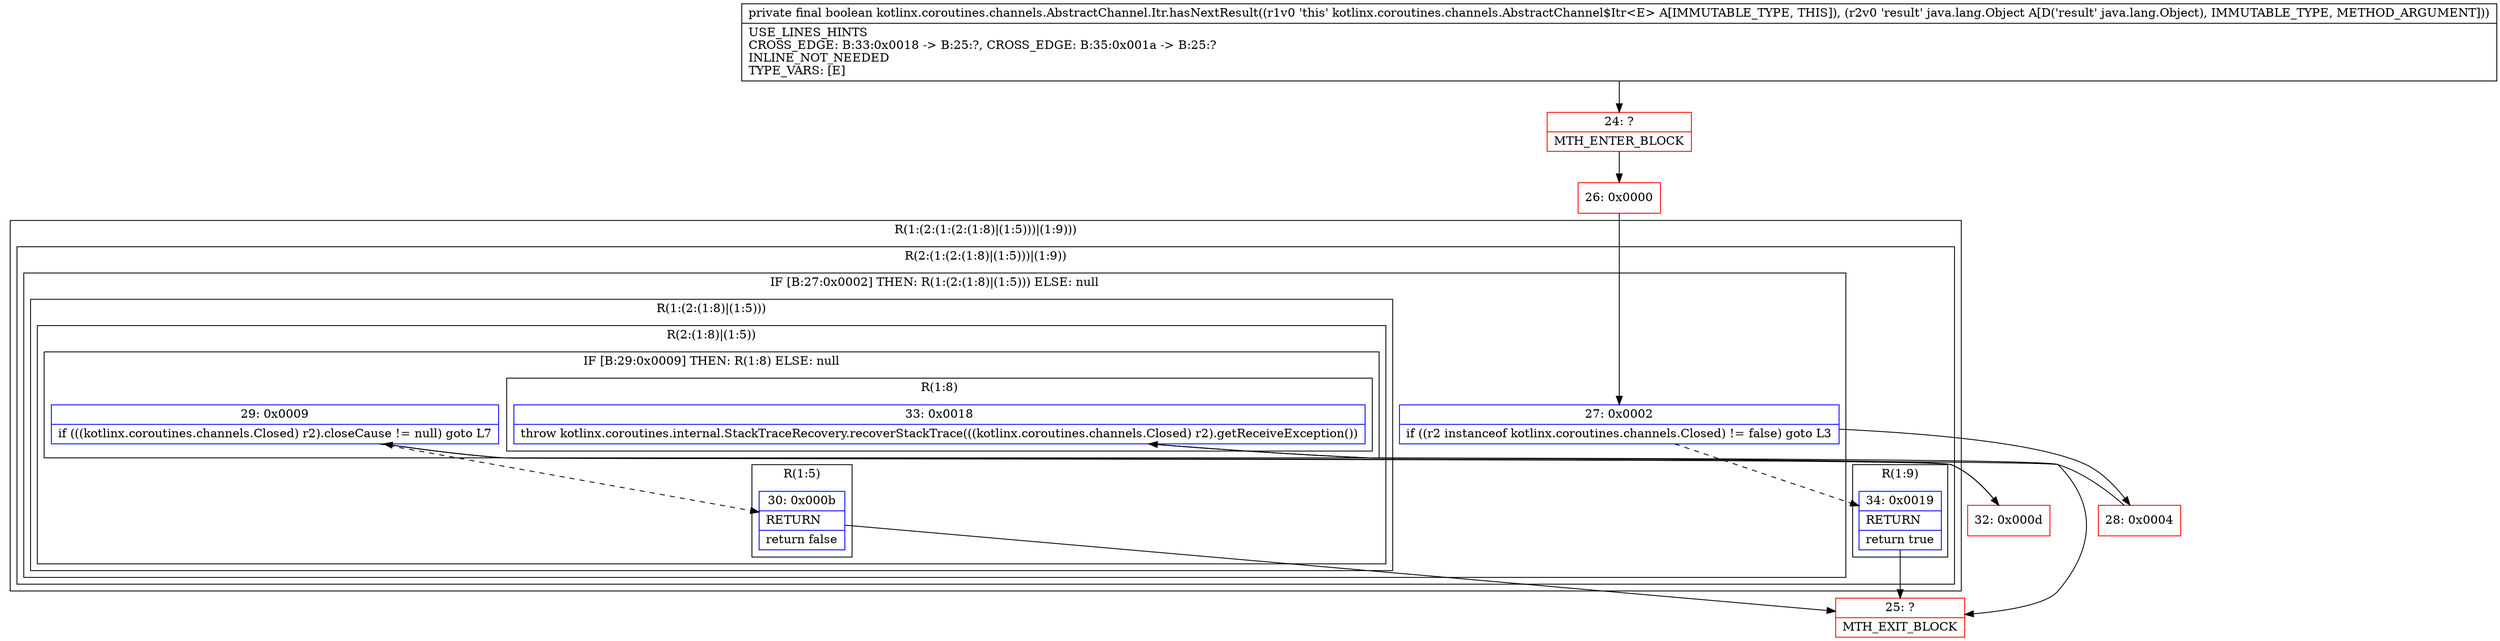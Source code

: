 digraph "CFG forkotlinx.coroutines.channels.AbstractChannel.Itr.hasNextResult(Ljava\/lang\/Object;)Z" {
subgraph cluster_Region_2109047304 {
label = "R(1:(2:(1:(2:(1:8)|(1:5)))|(1:9)))";
node [shape=record,color=blue];
subgraph cluster_Region_235258357 {
label = "R(2:(1:(2:(1:8)|(1:5)))|(1:9))";
node [shape=record,color=blue];
subgraph cluster_IfRegion_629988039 {
label = "IF [B:27:0x0002] THEN: R(1:(2:(1:8)|(1:5))) ELSE: null";
node [shape=record,color=blue];
Node_27 [shape=record,label="{27\:\ 0x0002|if ((r2 instanceof kotlinx.coroutines.channels.Closed) != false) goto L3\l}"];
subgraph cluster_Region_703025670 {
label = "R(1:(2:(1:8)|(1:5)))";
node [shape=record,color=blue];
subgraph cluster_Region_2022912240 {
label = "R(2:(1:8)|(1:5))";
node [shape=record,color=blue];
subgraph cluster_IfRegion_1488538750 {
label = "IF [B:29:0x0009] THEN: R(1:8) ELSE: null";
node [shape=record,color=blue];
Node_29 [shape=record,label="{29\:\ 0x0009|if (((kotlinx.coroutines.channels.Closed) r2).closeCause != null) goto L7\l}"];
subgraph cluster_Region_455143244 {
label = "R(1:8)";
node [shape=record,color=blue];
Node_33 [shape=record,label="{33\:\ 0x0018|throw kotlinx.coroutines.internal.StackTraceRecovery.recoverStackTrace(((kotlinx.coroutines.channels.Closed) r2).getReceiveException())\l}"];
}
}
subgraph cluster_Region_138737996 {
label = "R(1:5)";
node [shape=record,color=blue];
Node_30 [shape=record,label="{30\:\ 0x000b|RETURN\l|return false\l}"];
}
}
}
}
subgraph cluster_Region_1764842500 {
label = "R(1:9)";
node [shape=record,color=blue];
Node_34 [shape=record,label="{34\:\ 0x0019|RETURN\l|return true\l}"];
}
}
}
Node_24 [shape=record,color=red,label="{24\:\ ?|MTH_ENTER_BLOCK\l}"];
Node_26 [shape=record,color=red,label="{26\:\ 0x0000}"];
Node_28 [shape=record,color=red,label="{28\:\ 0x0004}"];
Node_25 [shape=record,color=red,label="{25\:\ ?|MTH_EXIT_BLOCK\l}"];
Node_32 [shape=record,color=red,label="{32\:\ 0x000d}"];
MethodNode[shape=record,label="{private final boolean kotlinx.coroutines.channels.AbstractChannel.Itr.hasNextResult((r1v0 'this' kotlinx.coroutines.channels.AbstractChannel$Itr\<E\> A[IMMUTABLE_TYPE, THIS]), (r2v0 'result' java.lang.Object A[D('result' java.lang.Object), IMMUTABLE_TYPE, METHOD_ARGUMENT]))  | USE_LINES_HINTS\lCROSS_EDGE: B:33:0x0018 \-\> B:25:?, CROSS_EDGE: B:35:0x001a \-\> B:25:?\lINLINE_NOT_NEEDED\lTYPE_VARS: [E]\l}"];
MethodNode -> Node_24;Node_27 -> Node_28;
Node_27 -> Node_34[style=dashed];
Node_29 -> Node_30[style=dashed];
Node_29 -> Node_32;
Node_33 -> Node_25;
Node_30 -> Node_25;
Node_34 -> Node_25;
Node_24 -> Node_26;
Node_26 -> Node_27;
Node_28 -> Node_29;
Node_32 -> Node_33;
}

